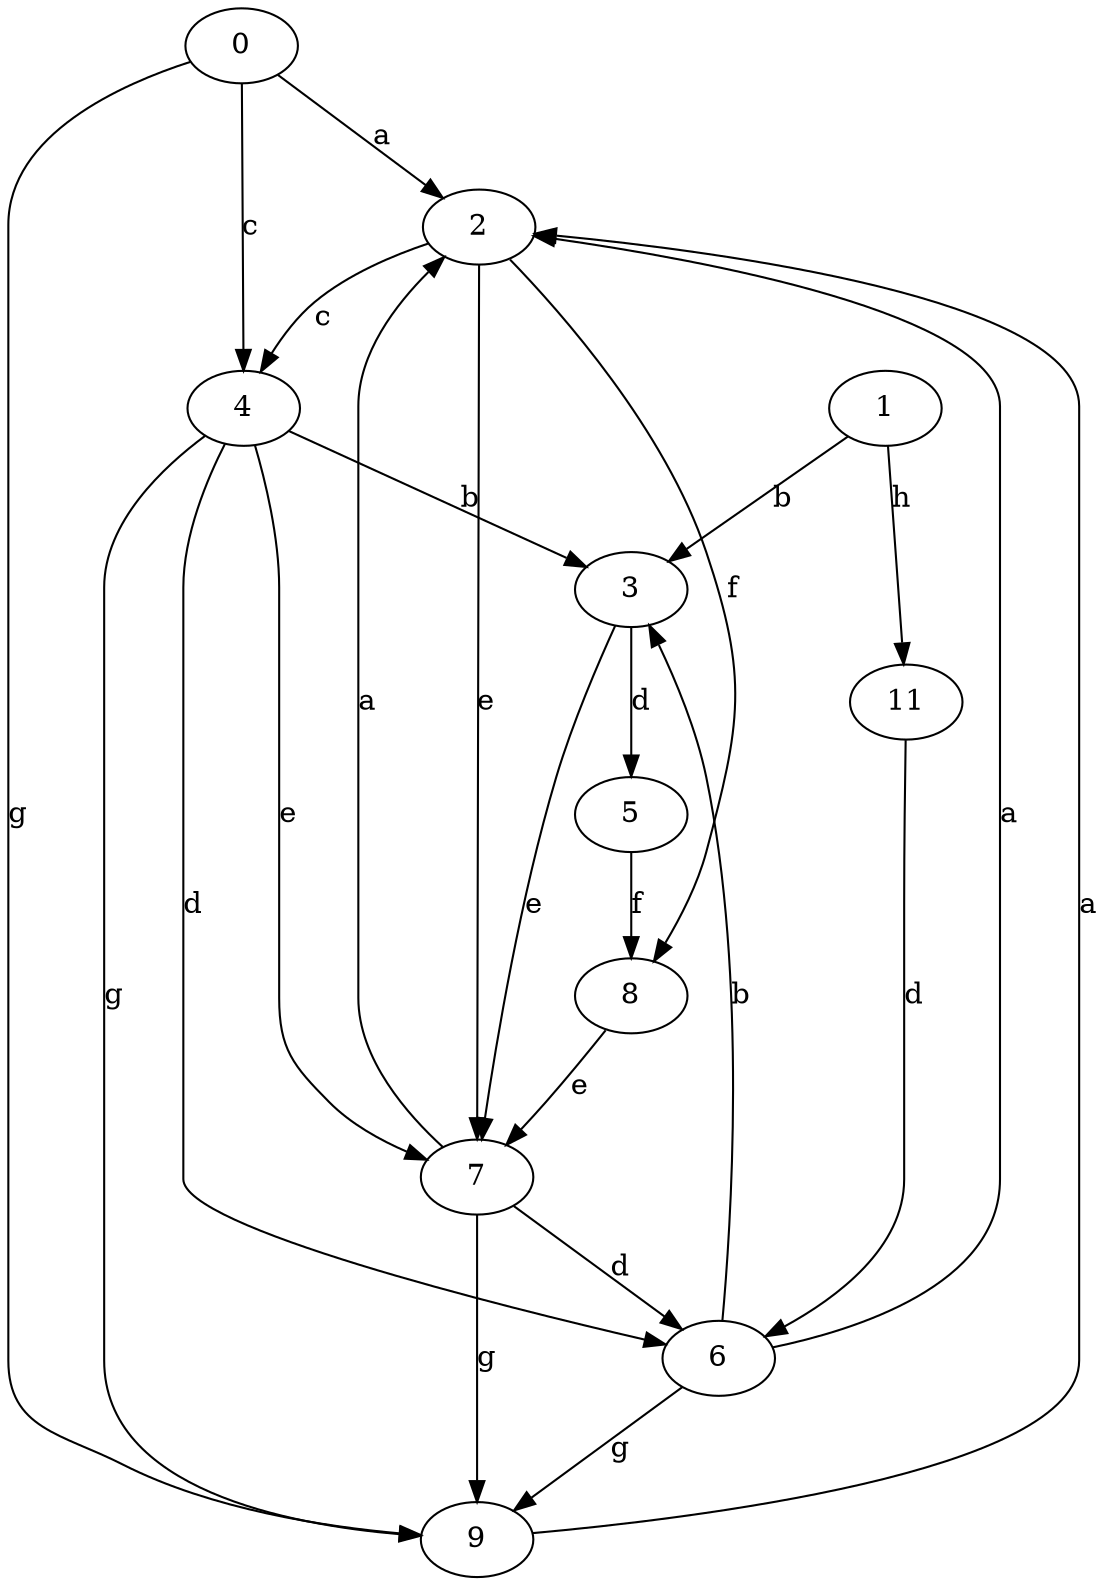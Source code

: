 strict digraph  {
0;
1;
2;
3;
4;
5;
6;
7;
8;
9;
11;
0 -> 2  [label=a];
0 -> 4  [label=c];
0 -> 9  [label=g];
1 -> 3  [label=b];
1 -> 11  [label=h];
2 -> 4  [label=c];
2 -> 7  [label=e];
2 -> 8  [label=f];
3 -> 5  [label=d];
3 -> 7  [label=e];
4 -> 3  [label=b];
4 -> 6  [label=d];
4 -> 7  [label=e];
4 -> 9  [label=g];
5 -> 8  [label=f];
6 -> 2  [label=a];
6 -> 3  [label=b];
6 -> 9  [label=g];
7 -> 2  [label=a];
7 -> 6  [label=d];
7 -> 9  [label=g];
8 -> 7  [label=e];
9 -> 2  [label=a];
11 -> 6  [label=d];
}

